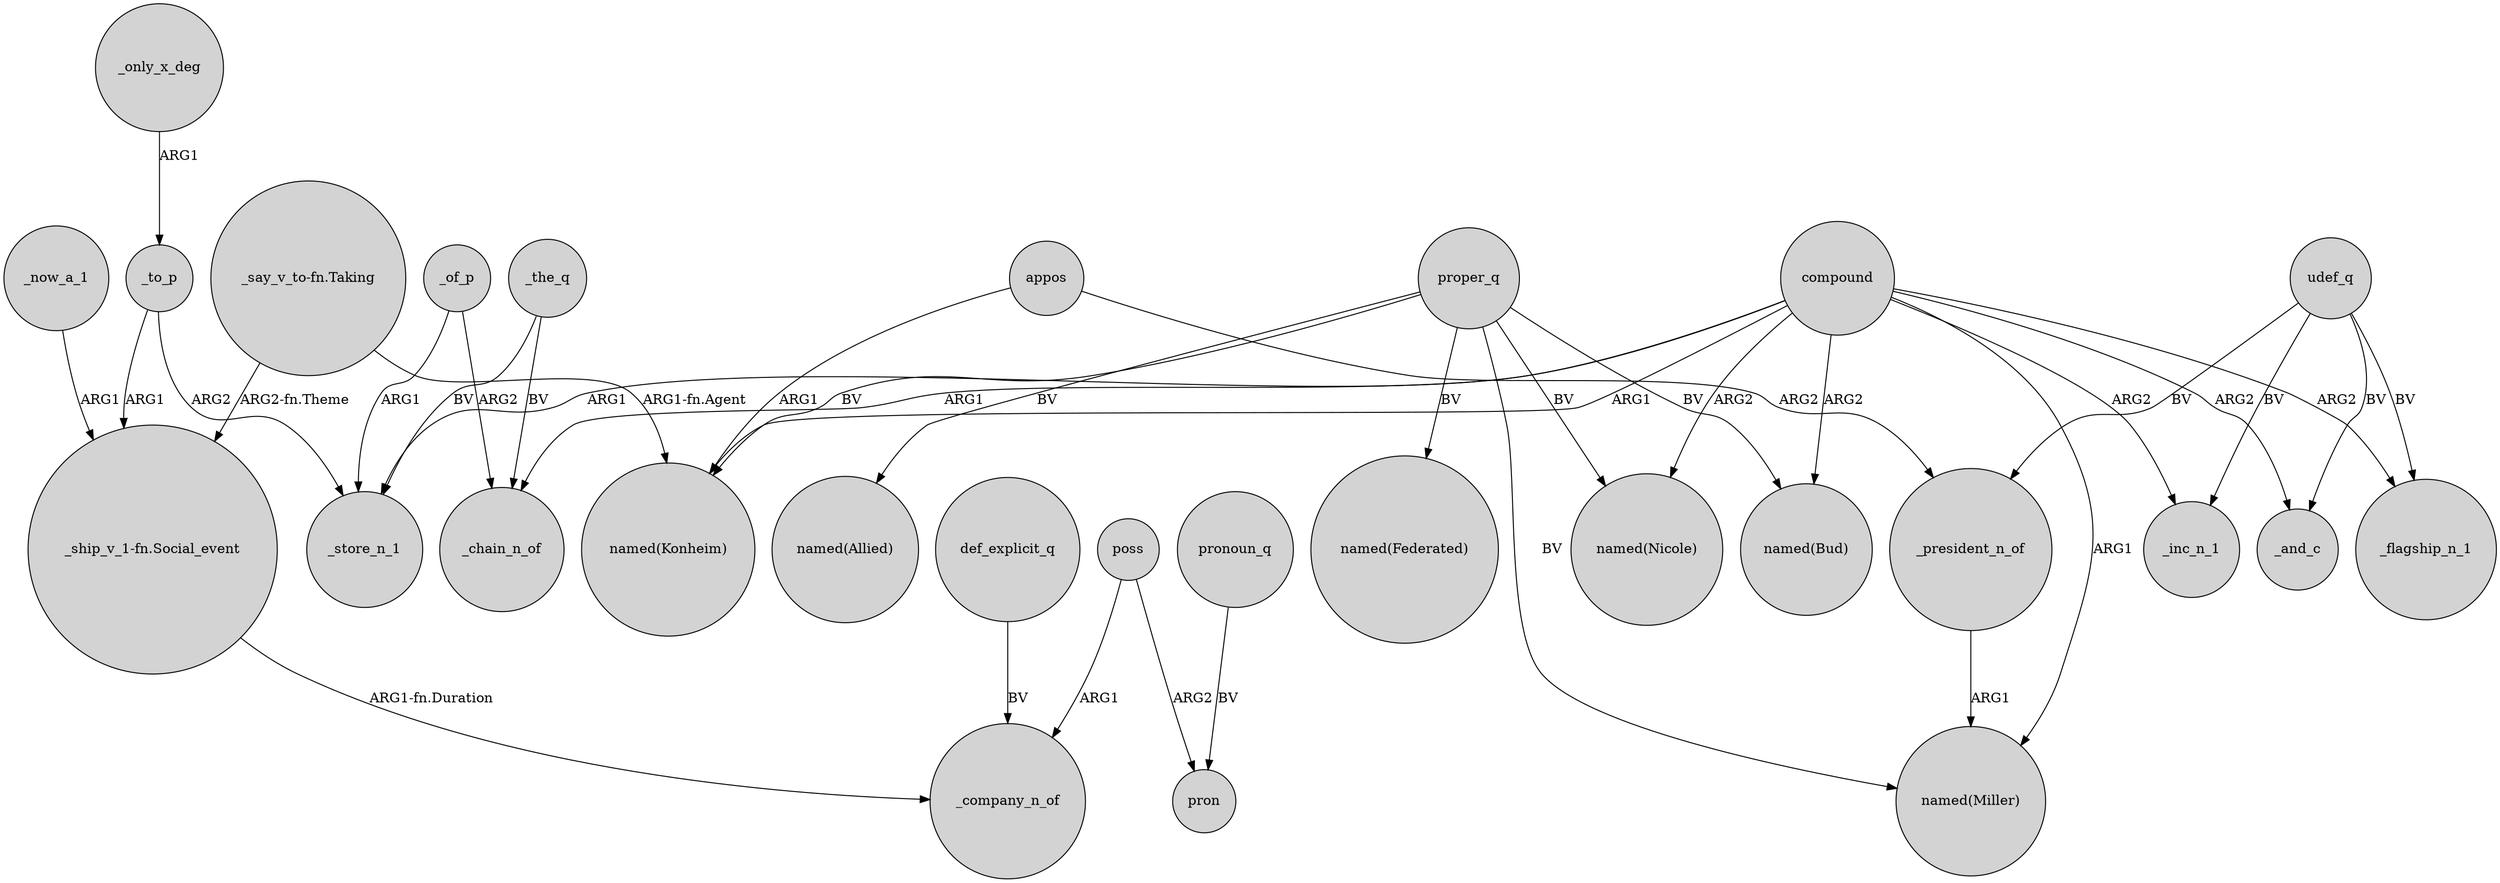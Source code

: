 digraph {
	node [shape=circle style=filled]
	compound -> "named(Miller)" [label=ARG1]
	appos -> "named(Konheim)" [label=ARG1]
	appos -> _president_n_of [label=ARG2]
	"_say_v_to-fn.Taking" -> "_ship_v_1-fn.Social_event" [label="ARG2-fn.Theme"]
	proper_q -> "named(Bud)" [label=BV]
	proper_q -> "named(Miller)" [label=BV]
	_to_p -> _store_n_1 [label=ARG2]
	compound -> "named(Nicole)" [label=ARG2]
	proper_q -> "named(Nicole)" [label=BV]
	compound -> _chain_n_of [label=ARG1]
	"_ship_v_1-fn.Social_event" -> _company_n_of [label="ARG1-fn.Duration"]
	proper_q -> "named(Federated)" [label=BV]
	_now_a_1 -> "_ship_v_1-fn.Social_event" [label=ARG1]
	udef_q -> _and_c [label=BV]
	compound -> _and_c [label=ARG2]
	_only_x_deg -> _to_p [label=ARG1]
	pronoun_q -> pron [label=BV]
	_to_p -> "_ship_v_1-fn.Social_event" [label=ARG1]
	udef_q -> _inc_n_1 [label=BV]
	poss -> pron [label=ARG2]
	compound -> _inc_n_1 [label=ARG2]
	"_say_v_to-fn.Taking" -> "named(Konheim)" [label="ARG1-fn.Agent"]
	_the_q -> _store_n_1 [label=BV]
	compound -> _flagship_n_1 [label=ARG2]
	compound -> _store_n_1 [label=ARG1]
	compound -> "named(Bud)" [label=ARG2]
	_the_q -> _chain_n_of [label=BV]
	compound -> "named(Konheim)" [label=ARG1]
	udef_q -> _flagship_n_1 [label=BV]
	proper_q -> "named(Konheim)" [label=BV]
	poss -> _company_n_of [label=ARG1]
	_of_p -> _chain_n_of [label=ARG2]
	_of_p -> _store_n_1 [label=ARG1]
	def_explicit_q -> _company_n_of [label=BV]
	udef_q -> _president_n_of [label=BV]
	_president_n_of -> "named(Miller)" [label=ARG1]
	proper_q -> "named(Allied)" [label=BV]
}
